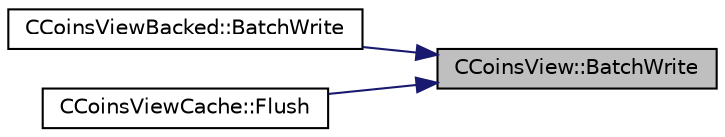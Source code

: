 digraph "CCoinsView::BatchWrite"
{
 // LATEX_PDF_SIZE
  edge [fontname="Helvetica",fontsize="10",labelfontname="Helvetica",labelfontsize="10"];
  node [fontname="Helvetica",fontsize="10",shape=record];
  rankdir="RL";
  Node1 [label="CCoinsView::BatchWrite",height=0.2,width=0.4,color="black", fillcolor="grey75", style="filled", fontcolor="black",tooltip=" "];
  Node1 -> Node2 [dir="back",color="midnightblue",fontsize="10",style="solid",fontname="Helvetica"];
  Node2 [label="CCoinsViewBacked::BatchWrite",height=0.2,width=0.4,color="black", fillcolor="white", style="filled",URL="$class_c_coins_view_backed.html#ace15da3934c9d7a9cb9c7a787f92f764",tooltip=" "];
  Node1 -> Node3 [dir="back",color="midnightblue",fontsize="10",style="solid",fontname="Helvetica"];
  Node3 [label="CCoinsViewCache::Flush",height=0.2,width=0.4,color="black", fillcolor="white", style="filled",URL="$class_c_coins_view_cache.html#ac9888d4feaa46666d03871cd7cd1c01d",tooltip=" "];
}
